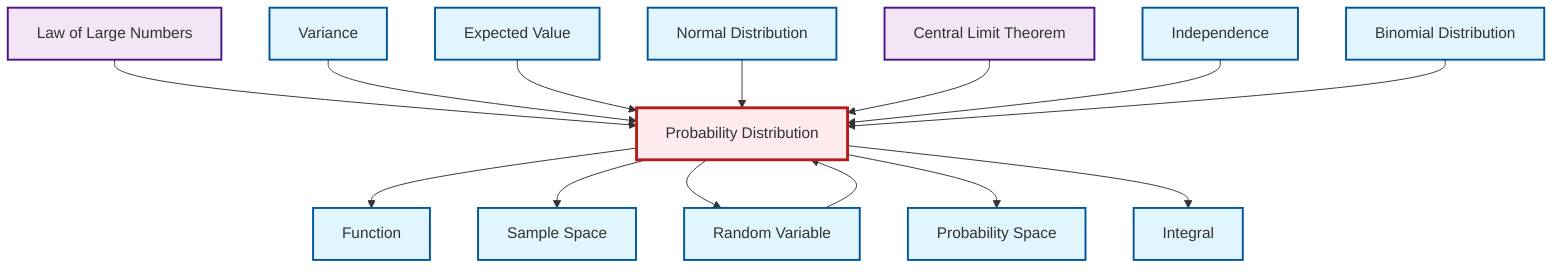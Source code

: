 graph TD
    classDef definition fill:#e1f5fe,stroke:#01579b,stroke-width:2px
    classDef theorem fill:#f3e5f5,stroke:#4a148c,stroke-width:2px
    classDef axiom fill:#fff3e0,stroke:#e65100,stroke-width:2px
    classDef example fill:#e8f5e9,stroke:#1b5e20,stroke-width:2px
    classDef current fill:#ffebee,stroke:#b71c1c,stroke-width:3px
    def-normal-distribution["Normal Distribution"]:::definition
    def-integral["Integral"]:::definition
    def-independence["Independence"]:::definition
    def-random-variable["Random Variable"]:::definition
    def-probability-space["Probability Space"]:::definition
    def-binomial-distribution["Binomial Distribution"]:::definition
    thm-central-limit["Central Limit Theorem"]:::theorem
    def-probability-distribution["Probability Distribution"]:::definition
    def-function["Function"]:::definition
    def-expectation["Expected Value"]:::definition
    thm-law-of-large-numbers["Law of Large Numbers"]:::theorem
    def-sample-space["Sample Space"]:::definition
    def-variance["Variance"]:::definition
    thm-law-of-large-numbers --> def-probability-distribution
    def-probability-distribution --> def-function
    def-variance --> def-probability-distribution
    def-expectation --> def-probability-distribution
    def-normal-distribution --> def-probability-distribution
    def-random-variable --> def-probability-distribution
    def-probability-distribution --> def-sample-space
    def-probability-distribution --> def-random-variable
    thm-central-limit --> def-probability-distribution
    def-independence --> def-probability-distribution
    def-probability-distribution --> def-probability-space
    def-binomial-distribution --> def-probability-distribution
    def-probability-distribution --> def-integral
    class def-probability-distribution current